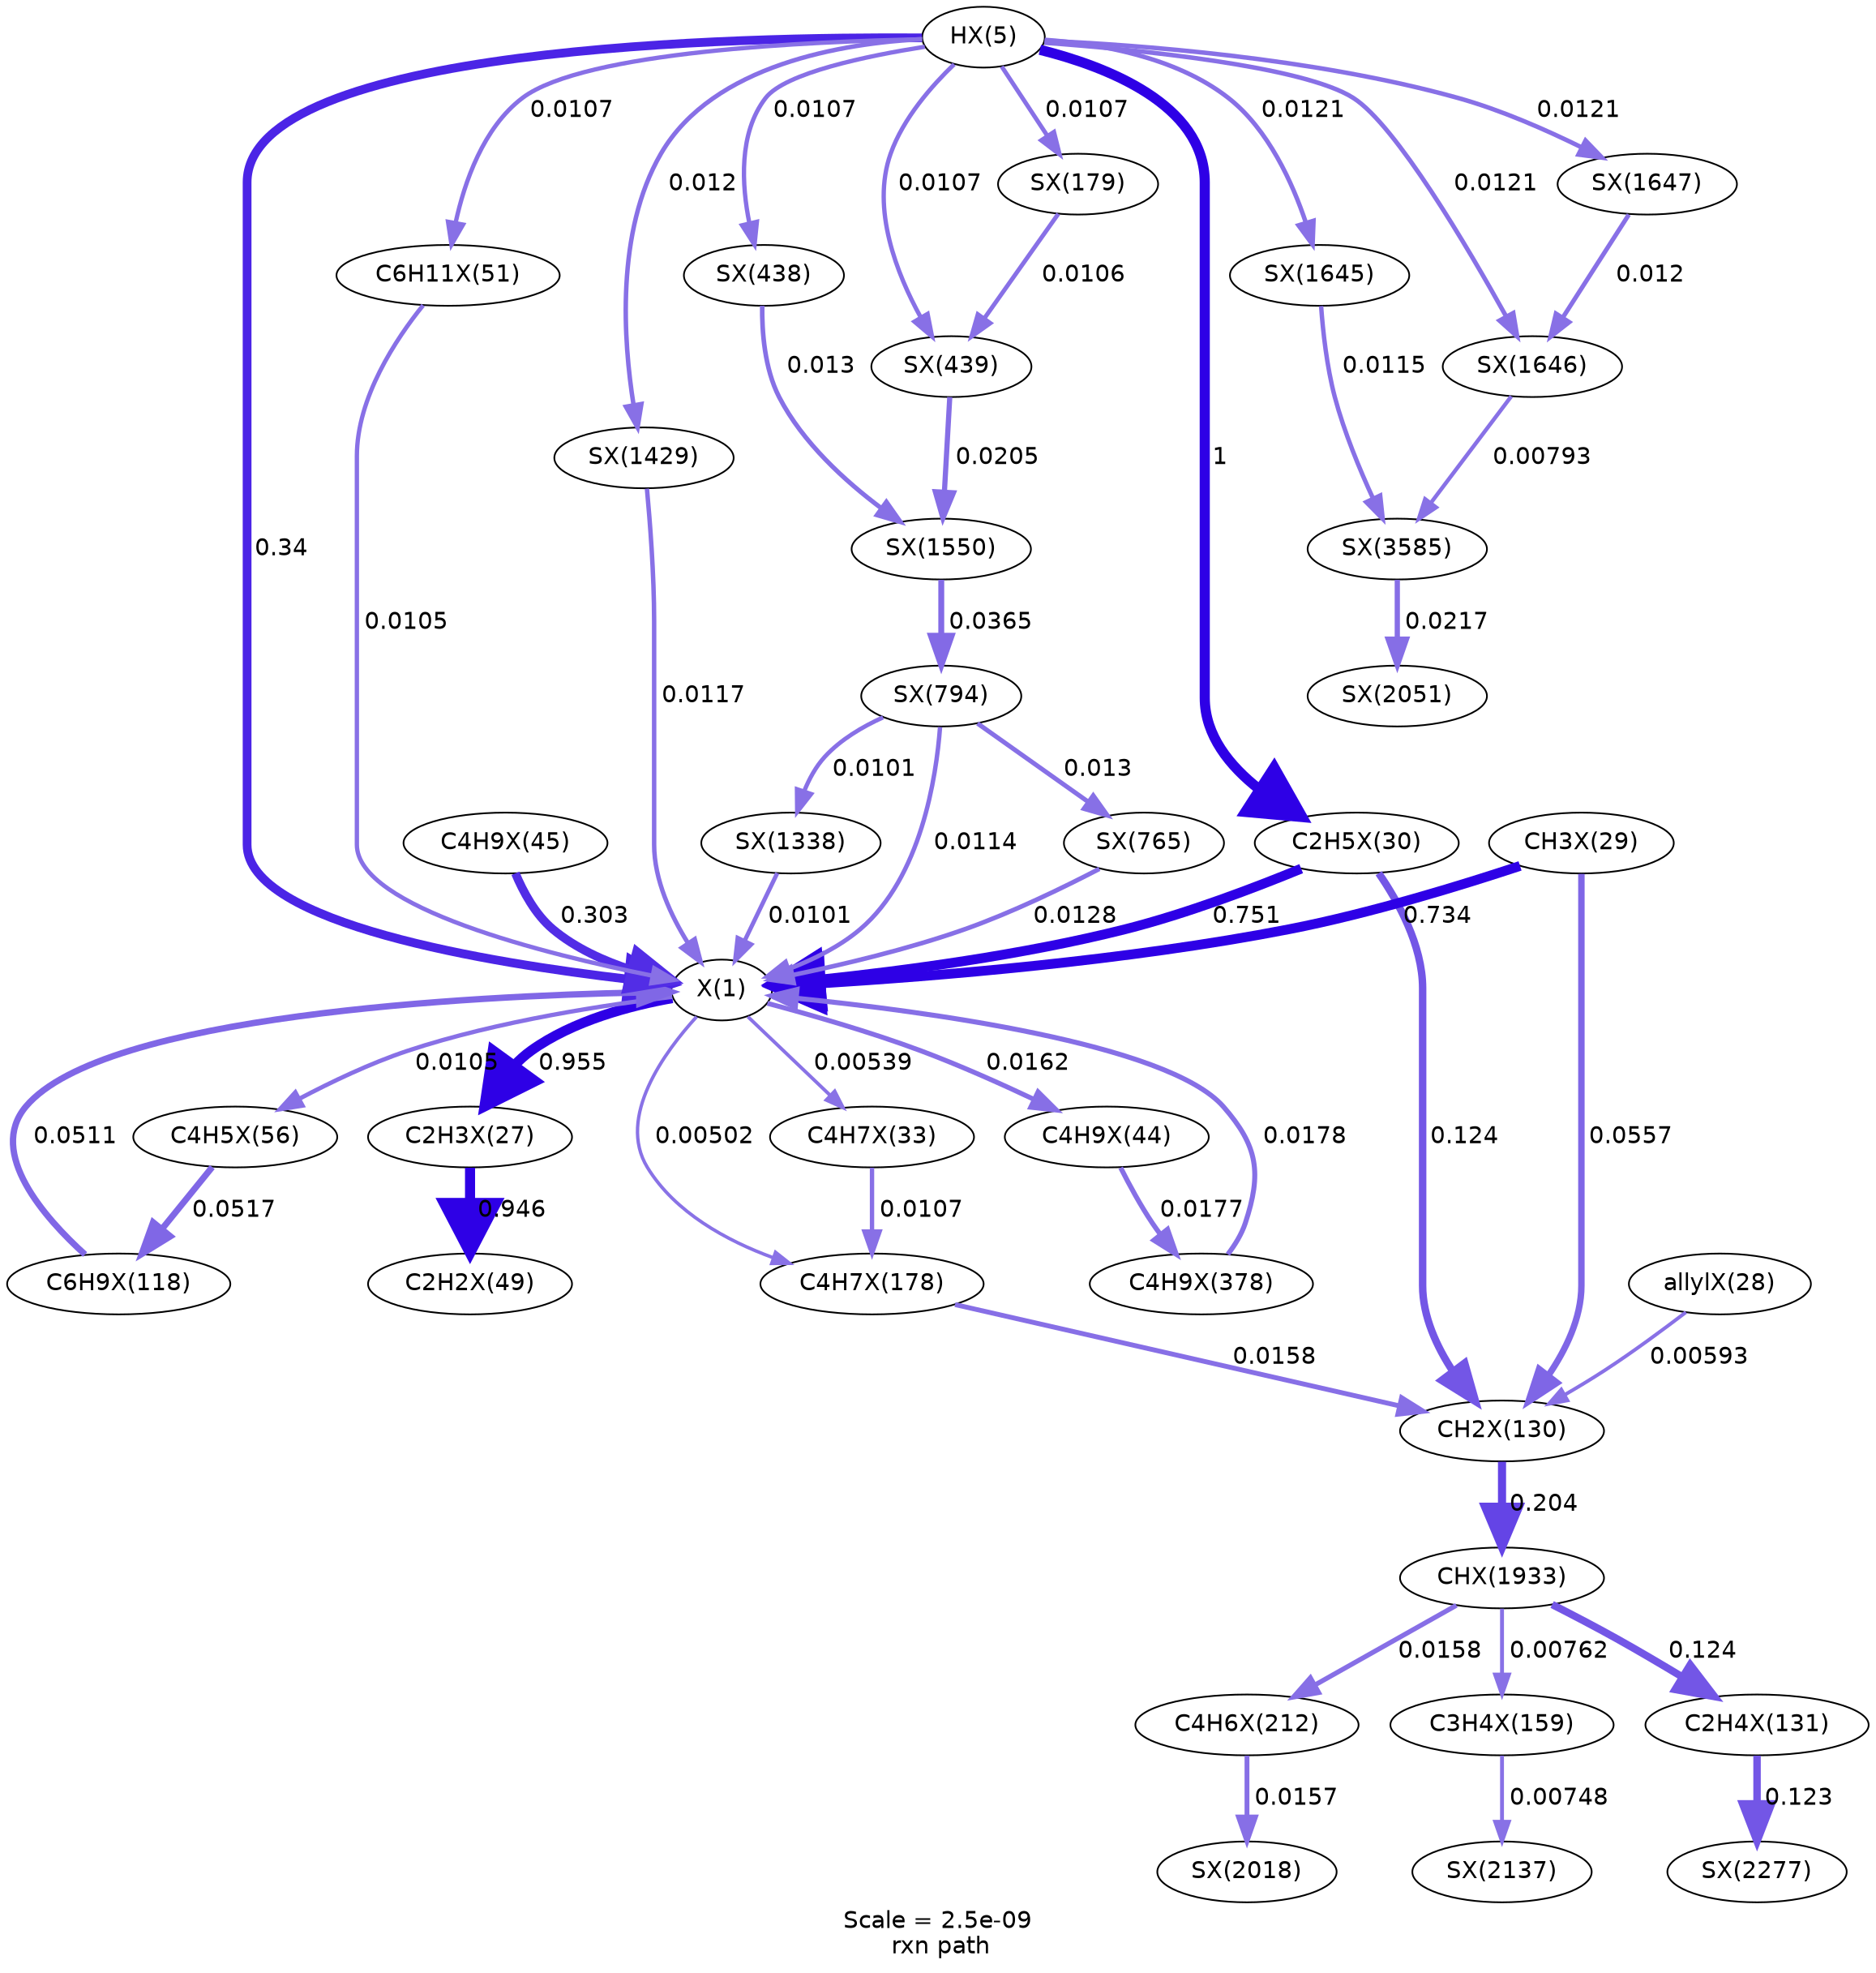digraph reaction_paths {
center=1;
s32 -> s31[fontname="Helvetica", style="setlinewidth(5.19)", arrowsize=2.59, color="0.7, 0.84, 0.9"
, label=" 0.34"];
s31 -> s33[fontname="Helvetica", style="setlinewidth(5.96)", arrowsize=2.98, color="0.7, 1.45, 0.9"
, label=" 0.955"];
s31 -> s49[fontname="Helvetica", style="setlinewidth(2.56)", arrowsize=1.28, color="0.7, 0.511, 0.9"
, label=" 0.0105"];
s36 -> s31[fontname="Helvetica", style="setlinewidth(5.78)", arrowsize=2.89, color="0.7, 1.25, 0.9"
, label=" 0.751"];
s31 -> s39[fontname="Helvetica", style="setlinewidth(2.06)", arrowsize=1.03, color="0.7, 0.505, 0.9"
, label=" 0.00539"];
s31 -> s61[fontname="Helvetica", style="setlinewidth(2)", arrowsize=1, color="0.7, 0.505, 0.9"
, label=" 0.00502"];
s55 -> s31[fontname="Helvetica", style="setlinewidth(3.76)", arrowsize=1.88, color="0.7, 0.551, 0.9"
, label=" 0.0511"];
s35 -> s31[fontname="Helvetica", style="setlinewidth(5.77)", arrowsize=2.88, color="0.7, 1.23, 0.9"
, label=" 0.734"];
s45 -> s31[fontname="Helvetica", style="setlinewidth(5.1)", arrowsize=2.55, color="0.7, 0.803, 0.9"
, label=" 0.303"];
s31 -> s44[fontname="Helvetica", style="setlinewidth(2.89)", arrowsize=1.44, color="0.7, 0.516, 0.9"
, label=" 0.0162"];
s73 -> s31[fontname="Helvetica", style="setlinewidth(2.96)", arrowsize=1.48, color="0.7, 0.518, 0.9"
, label=" 0.0178"];
s47 -> s31[fontname="Helvetica", style="setlinewidth(2.56)", arrowsize=1.28, color="0.7, 0.511, 0.9"
, label=" 0.0105"];
s87 -> s31[fontname="Helvetica", style="setlinewidth(2.62)", arrowsize=1.31, color="0.7, 0.511, 0.9"
, label=" 0.0114"];
s85 -> s31[fontname="Helvetica", style="setlinewidth(2.71)", arrowsize=1.36, color="0.7, 0.513, 0.9"
, label=" 0.0128"];
s91 -> s31[fontname="Helvetica", style="setlinewidth(2.53)", arrowsize=1.27, color="0.7, 0.51, 0.9"
, label=" 0.0101"];
s92 -> s31[fontname="Helvetica", style="setlinewidth(2.64)", arrowsize=1.32, color="0.7, 0.512, 0.9"
, label=" 0.0117"];
s32 -> s36[fontname="Helvetica", style="setlinewidth(6)", arrowsize=3, color="0.7, 1.5, 0.9"
, label=" 1"];
s32 -> s47[fontname="Helvetica", style="setlinewidth(2.57)", arrowsize=1.29, color="0.7, 0.511, 0.9"
, label=" 0.0107"];
s32 -> s75[fontname="Helvetica", style="setlinewidth(2.57)", arrowsize=1.29, color="0.7, 0.511, 0.9"
, label=" 0.0107"];
s32 -> s76[fontname="Helvetica", style="setlinewidth(2.57)", arrowsize=1.29, color="0.7, 0.511, 0.9"
, label=" 0.0107"];
s32 -> s62[fontname="Helvetica", style="setlinewidth(2.57)", arrowsize=1.29, color="0.7, 0.511, 0.9"
, label=" 0.0107"];
s32 -> s92[fontname="Helvetica", style="setlinewidth(2.66)", arrowsize=1.33, color="0.7, 0.512, 0.9"
, label=" 0.012"];
s32 -> s95[fontname="Helvetica", style="setlinewidth(2.66)", arrowsize=1.33, color="0.7, 0.512, 0.9"
, label=" 0.0121"];
s32 -> s96[fontname="Helvetica", style="setlinewidth(2.66)", arrowsize=1.33, color="0.7, 0.512, 0.9"
, label=" 0.0121"];
s32 -> s97[fontname="Helvetica", style="setlinewidth(2.66)", arrowsize=1.33, color="0.7, 0.512, 0.9"
, label=" 0.0121"];
s33 -> s46[fontname="Helvetica", style="setlinewidth(5.96)", arrowsize=2.98, color="0.7, 1.45, 0.9"
, label=" 0.946"];
s49 -> s55[fontname="Helvetica", style="setlinewidth(3.76)", arrowsize=1.88, color="0.7, 0.552, 0.9"
, label=" 0.0517"];
s36 -> s58[fontname="Helvetica", style="setlinewidth(4.42)", arrowsize=2.21, color="0.7, 0.624, 0.9"
, label=" 0.124"];
s39 -> s61[fontname="Helvetica", style="setlinewidth(2.58)", arrowsize=1.29, color="0.7, 0.511, 0.9"
, label=" 0.0107"];
s61 -> s58[fontname="Helvetica", style="setlinewidth(2.87)", arrowsize=1.43, color="0.7, 0.516, 0.9"
, label=" 0.0158"];
s35 -> s58[fontname="Helvetica", style="setlinewidth(3.82)", arrowsize=1.91, color="0.7, 0.556, 0.9"
, label=" 0.0557"];
s34 -> s58[fontname="Helvetica", style="setlinewidth(2.13)", arrowsize=1.06, color="0.7, 0.506, 0.9"
, label=" 0.00593"];
s44 -> s73[fontname="Helvetica", style="setlinewidth(2.95)", arrowsize=1.48, color="0.7, 0.518, 0.9"
, label=" 0.0177"];
s58 -> s99[fontname="Helvetica", style="setlinewidth(4.8)", arrowsize=2.4, color="0.7, 0.704, 0.9"
, label=" 0.204"];
s99 -> s64[fontname="Helvetica", style="setlinewidth(2.87)", arrowsize=1.43, color="0.7, 0.516, 0.9"
, label=" 0.0158"];
s99 -> s60[fontname="Helvetica", style="setlinewidth(2.32)", arrowsize=1.16, color="0.7, 0.508, 0.9"
, label=" 0.00762"];
s99 -> s59[fontname="Helvetica", style="setlinewidth(4.42)", arrowsize=2.21, color="0.7, 0.624, 0.9"
, label=" 0.124"];
s64 -> s100[fontname="Helvetica", style="setlinewidth(2.86)", arrowsize=1.43, color="0.7, 0.516, 0.9"
, label=" 0.0157"];
s60 -> s105[fontname="Helvetica", style="setlinewidth(2.3)", arrowsize=1.15, color="0.7, 0.507, 0.9"
, label=" 0.00748"];
s59 -> s107[fontname="Helvetica", style="setlinewidth(4.42)", arrowsize=2.21, color="0.7, 0.623, 0.9"
, label=" 0.123"];
s75 -> s93[fontname="Helvetica", style="setlinewidth(2.72)", arrowsize=1.36, color="0.7, 0.513, 0.9"
, label=" 0.013"];
s76 -> s93[fontname="Helvetica", style="setlinewidth(3.07)", arrowsize=1.53, color="0.7, 0.521, 0.9"
, label=" 0.0205"];
s93 -> s87[fontname="Helvetica", style="setlinewidth(3.5)", arrowsize=1.75, color="0.7, 0.536, 0.9"
, label=" 0.0365"];
s62 -> s76[fontname="Helvetica", style="setlinewidth(2.57)", arrowsize=1.29, color="0.7, 0.511, 0.9"
, label=" 0.0106"];
s87 -> s85[fontname="Helvetica", style="setlinewidth(2.72)", arrowsize=1.36, color="0.7, 0.513, 0.9"
, label=" 0.013"];
s87 -> s91[fontname="Helvetica", style="setlinewidth(2.53)", arrowsize=1.27, color="0.7, 0.51, 0.9"
, label=" 0.0101"];
s95 -> s112[fontname="Helvetica", style="setlinewidth(2.63)", arrowsize=1.31, color="0.7, 0.511, 0.9"
, label=" 0.0115"];
s96 -> s112[fontname="Helvetica", style="setlinewidth(2.35)", arrowsize=1.17, color="0.7, 0.508, 0.9"
, label=" 0.00793"];
s112 -> s101[fontname="Helvetica", style="setlinewidth(3.11)", arrowsize=1.55, color="0.7, 0.522, 0.9"
, label=" 0.0217"];
s97 -> s96[fontname="Helvetica", style="setlinewidth(2.66)", arrowsize=1.33, color="0.7, 0.512, 0.9"
, label=" 0.012"];
s31 [ fontname="Helvetica", label="X(1)"];
s32 [ fontname="Helvetica", label="HX(5)"];
s33 [ fontname="Helvetica", label="C2H3X(27)"];
s34 [ fontname="Helvetica", label="allylX(28)"];
s35 [ fontname="Helvetica", label="CH3X(29)"];
s36 [ fontname="Helvetica", label="C2H5X(30)"];
s39 [ fontname="Helvetica", label="C4H7X(33)"];
s44 [ fontname="Helvetica", label="C4H9X(44)"];
s45 [ fontname="Helvetica", label="C4H9X(45)"];
s46 [ fontname="Helvetica", label="C2H2X(49)"];
s47 [ fontname="Helvetica", label="C6H11X(51)"];
s49 [ fontname="Helvetica", label="C4H5X(56)"];
s55 [ fontname="Helvetica", label="C6H9X(118)"];
s58 [ fontname="Helvetica", label="CH2X(130)"];
s59 [ fontname="Helvetica", label="C2H4X(131)"];
s60 [ fontname="Helvetica", label="C3H4X(159)"];
s61 [ fontname="Helvetica", label="C4H7X(178)"];
s62 [ fontname="Helvetica", label="SX(179)"];
s64 [ fontname="Helvetica", label="C4H6X(212)"];
s73 [ fontname="Helvetica", label="C4H9X(378)"];
s75 [ fontname="Helvetica", label="SX(438)"];
s76 [ fontname="Helvetica", label="SX(439)"];
s85 [ fontname="Helvetica", label="SX(765)"];
s87 [ fontname="Helvetica", label="SX(794)"];
s91 [ fontname="Helvetica", label="SX(1338)"];
s92 [ fontname="Helvetica", label="SX(1429)"];
s93 [ fontname="Helvetica", label="SX(1550)"];
s95 [ fontname="Helvetica", label="SX(1645)"];
s96 [ fontname="Helvetica", label="SX(1646)"];
s97 [ fontname="Helvetica", label="SX(1647)"];
s99 [ fontname="Helvetica", label="CHX(1933)"];
s100 [ fontname="Helvetica", label="SX(2018)"];
s101 [ fontname="Helvetica", label="SX(2051)"];
s105 [ fontname="Helvetica", label="SX(2137)"];
s107 [ fontname="Helvetica", label="SX(2277)"];
s112 [ fontname="Helvetica", label="SX(3585)"];
 label = "Scale = 2.5e-09\l rxn path";
 fontname = "Helvetica";
}
